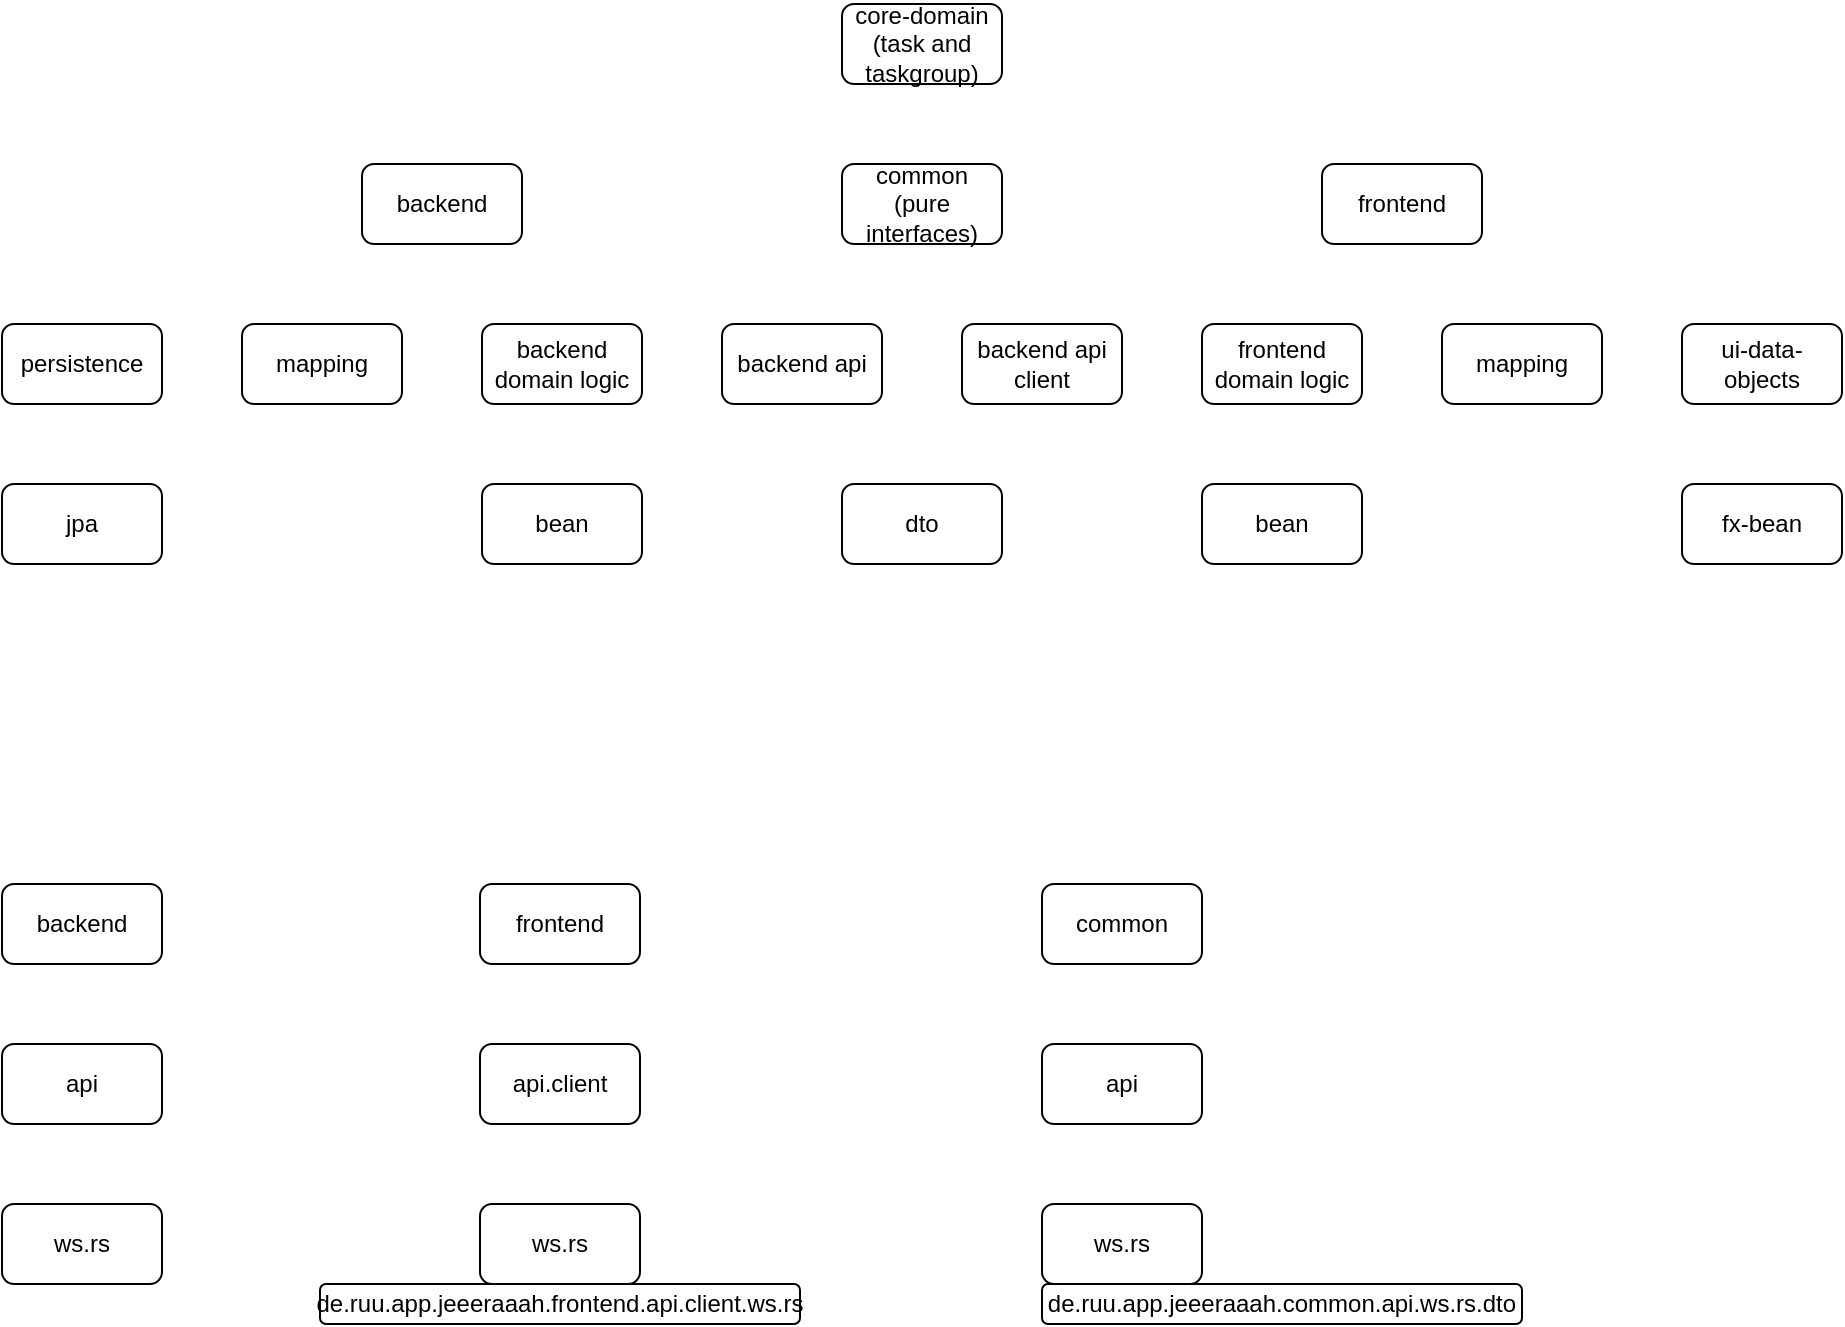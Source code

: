 <mxfile version="28.1.2">
  <diagram name="Seite-1" id="vQnO31Ekt6bPOEX6uveC">
    <mxGraphModel dx="1152" dy="838" grid="1" gridSize="10" guides="1" tooltips="1" connect="1" arrows="1" fold="1" page="1" pageScale="1" pageWidth="827" pageHeight="1169" math="0" shadow="0">
      <root>
        <mxCell id="0" />
        <mxCell id="1" parent="0" />
        <mxCell id="YNu2ekGI7bvU_-hTuYWt-1" value="core-domain&lt;div&gt;(task and taskgroup)&lt;/div&gt;" style="rounded=1;whiteSpace=wrap;html=1;" parent="1" vertex="1">
          <mxGeometry x="540" y="120" width="80" height="40" as="geometry" />
        </mxCell>
        <mxCell id="YNu2ekGI7bvU_-hTuYWt-2" value="backend" style="rounded=1;whiteSpace=wrap;html=1;" parent="1" vertex="1">
          <mxGeometry x="300" y="200" width="80" height="40" as="geometry" />
        </mxCell>
        <mxCell id="YNu2ekGI7bvU_-hTuYWt-3" value="mapping" style="rounded=1;whiteSpace=wrap;html=1;" parent="1" vertex="1">
          <mxGeometry x="240" y="280" width="80" height="40" as="geometry" />
        </mxCell>
        <mxCell id="YNu2ekGI7bvU_-hTuYWt-4" value="backend domain logic" style="rounded=1;whiteSpace=wrap;html=1;" parent="1" vertex="1">
          <mxGeometry x="360" y="280" width="80" height="40" as="geometry" />
        </mxCell>
        <mxCell id="YNu2ekGI7bvU_-hTuYWt-5" value="persistence" style="rounded=1;whiteSpace=wrap;html=1;" parent="1" vertex="1">
          <mxGeometry x="120" y="280" width="80" height="40" as="geometry" />
        </mxCell>
        <mxCell id="YNu2ekGI7bvU_-hTuYWt-6" value="frontend" style="rounded=1;whiteSpace=wrap;html=1;" parent="1" vertex="1">
          <mxGeometry x="780" y="200" width="80" height="40" as="geometry" />
        </mxCell>
        <mxCell id="FsyvxCFo4noONvDl2QiU-1" value="backend api client" style="rounded=1;whiteSpace=wrap;html=1;" parent="1" vertex="1">
          <mxGeometry x="600" y="280" width="80" height="40" as="geometry" />
        </mxCell>
        <mxCell id="FsyvxCFo4noONvDl2QiU-2" value="frontend domain logic" style="rounded=1;whiteSpace=wrap;html=1;" parent="1" vertex="1">
          <mxGeometry x="720" y="280" width="80" height="40" as="geometry" />
        </mxCell>
        <mxCell id="FsyvxCFo4noONvDl2QiU-3" value="mapping" style="rounded=1;whiteSpace=wrap;html=1;" parent="1" vertex="1">
          <mxGeometry x="840" y="280" width="80" height="40" as="geometry" />
        </mxCell>
        <mxCell id="FsyvxCFo4noONvDl2QiU-4" value="ui-data-objects" style="rounded=1;whiteSpace=wrap;html=1;" parent="1" vertex="1">
          <mxGeometry x="960" y="280" width="80" height="40" as="geometry" />
        </mxCell>
        <mxCell id="FsyvxCFo4noONvDl2QiU-5" value="backend api" style="rounded=1;whiteSpace=wrap;html=1;" parent="1" vertex="1">
          <mxGeometry x="480" y="280" width="80" height="40" as="geometry" />
        </mxCell>
        <mxCell id="FsyvxCFo4noONvDl2QiU-6" value="jpa" style="rounded=1;whiteSpace=wrap;html=1;" parent="1" vertex="1">
          <mxGeometry x="120" y="360" width="80" height="40" as="geometry" />
        </mxCell>
        <mxCell id="FsyvxCFo4noONvDl2QiU-7" value="bean" style="rounded=1;whiteSpace=wrap;html=1;" parent="1" vertex="1">
          <mxGeometry x="360" y="360" width="80" height="40" as="geometry" />
        </mxCell>
        <mxCell id="FsyvxCFo4noONvDl2QiU-8" value="dto" style="rounded=1;whiteSpace=wrap;html=1;" parent="1" vertex="1">
          <mxGeometry x="540" y="360" width="80" height="40" as="geometry" />
        </mxCell>
        <mxCell id="FsyvxCFo4noONvDl2QiU-9" value="bean" style="rounded=1;whiteSpace=wrap;html=1;" parent="1" vertex="1">
          <mxGeometry x="720" y="360" width="80" height="40" as="geometry" />
        </mxCell>
        <mxCell id="FsyvxCFo4noONvDl2QiU-10" value="fx-bean" style="rounded=1;whiteSpace=wrap;html=1;" parent="1" vertex="1">
          <mxGeometry x="960" y="360" width="80" height="40" as="geometry" />
        </mxCell>
        <mxCell id="ctHnA7aCoYOxyrbDKJxm-1" value="common&lt;div&gt;(pure interfaces)&lt;/div&gt;" style="rounded=1;whiteSpace=wrap;html=1;" vertex="1" parent="1">
          <mxGeometry x="540" y="200" width="80" height="40" as="geometry" />
        </mxCell>
        <mxCell id="ctHnA7aCoYOxyrbDKJxm-2" value="backend" style="rounded=1;whiteSpace=wrap;html=1;" vertex="1" parent="1">
          <mxGeometry x="120" y="560" width="80" height="40" as="geometry" />
        </mxCell>
        <mxCell id="ctHnA7aCoYOxyrbDKJxm-3" value="api" style="rounded=1;whiteSpace=wrap;html=1;" vertex="1" parent="1">
          <mxGeometry x="120" y="640" width="80" height="40" as="geometry" />
        </mxCell>
        <mxCell id="ctHnA7aCoYOxyrbDKJxm-4" value="ws.rs" style="rounded=1;whiteSpace=wrap;html=1;" vertex="1" parent="1">
          <mxGeometry x="120" y="720" width="80" height="40" as="geometry" />
        </mxCell>
        <mxCell id="ctHnA7aCoYOxyrbDKJxm-5" value="frontend" style="rounded=1;whiteSpace=wrap;html=1;" vertex="1" parent="1">
          <mxGeometry x="359" y="560" width="80" height="40" as="geometry" />
        </mxCell>
        <mxCell id="ctHnA7aCoYOxyrbDKJxm-6" value="api.client" style="rounded=1;whiteSpace=wrap;html=1;" vertex="1" parent="1">
          <mxGeometry x="359" y="640" width="80" height="40" as="geometry" />
        </mxCell>
        <mxCell id="ctHnA7aCoYOxyrbDKJxm-7" value="ws.rs" style="rounded=1;whiteSpace=wrap;html=1;" vertex="1" parent="1">
          <mxGeometry x="359" y="720" width="80" height="40" as="geometry" />
        </mxCell>
        <mxCell id="ctHnA7aCoYOxyrbDKJxm-8" value="common" style="rounded=1;whiteSpace=wrap;html=1;" vertex="1" parent="1">
          <mxGeometry x="640" y="560" width="80" height="40" as="geometry" />
        </mxCell>
        <mxCell id="ctHnA7aCoYOxyrbDKJxm-9" value="api" style="rounded=1;whiteSpace=wrap;html=1;" vertex="1" parent="1">
          <mxGeometry x="640" y="640" width="80" height="40" as="geometry" />
        </mxCell>
        <mxCell id="ctHnA7aCoYOxyrbDKJxm-10" value="ws.rs" style="rounded=1;whiteSpace=wrap;html=1;" vertex="1" parent="1">
          <mxGeometry x="640" y="720" width="80" height="40" as="geometry" />
        </mxCell>
        <mxCell id="ctHnA7aCoYOxyrbDKJxm-11" value="de.ruu.app.jeeeraaah.common.api.ws.rs.dto" style="rounded=1;whiteSpace=wrap;html=1;" vertex="1" parent="1">
          <mxGeometry x="640" y="760" width="240" height="20" as="geometry" />
        </mxCell>
        <mxCell id="ctHnA7aCoYOxyrbDKJxm-12" value="de.ruu.app.jeeeraaah.frontend.api.client.ws.rs" style="rounded=1;whiteSpace=wrap;html=1;" vertex="1" parent="1">
          <mxGeometry x="279" y="760" width="240" height="20" as="geometry" />
        </mxCell>
      </root>
    </mxGraphModel>
  </diagram>
</mxfile>
